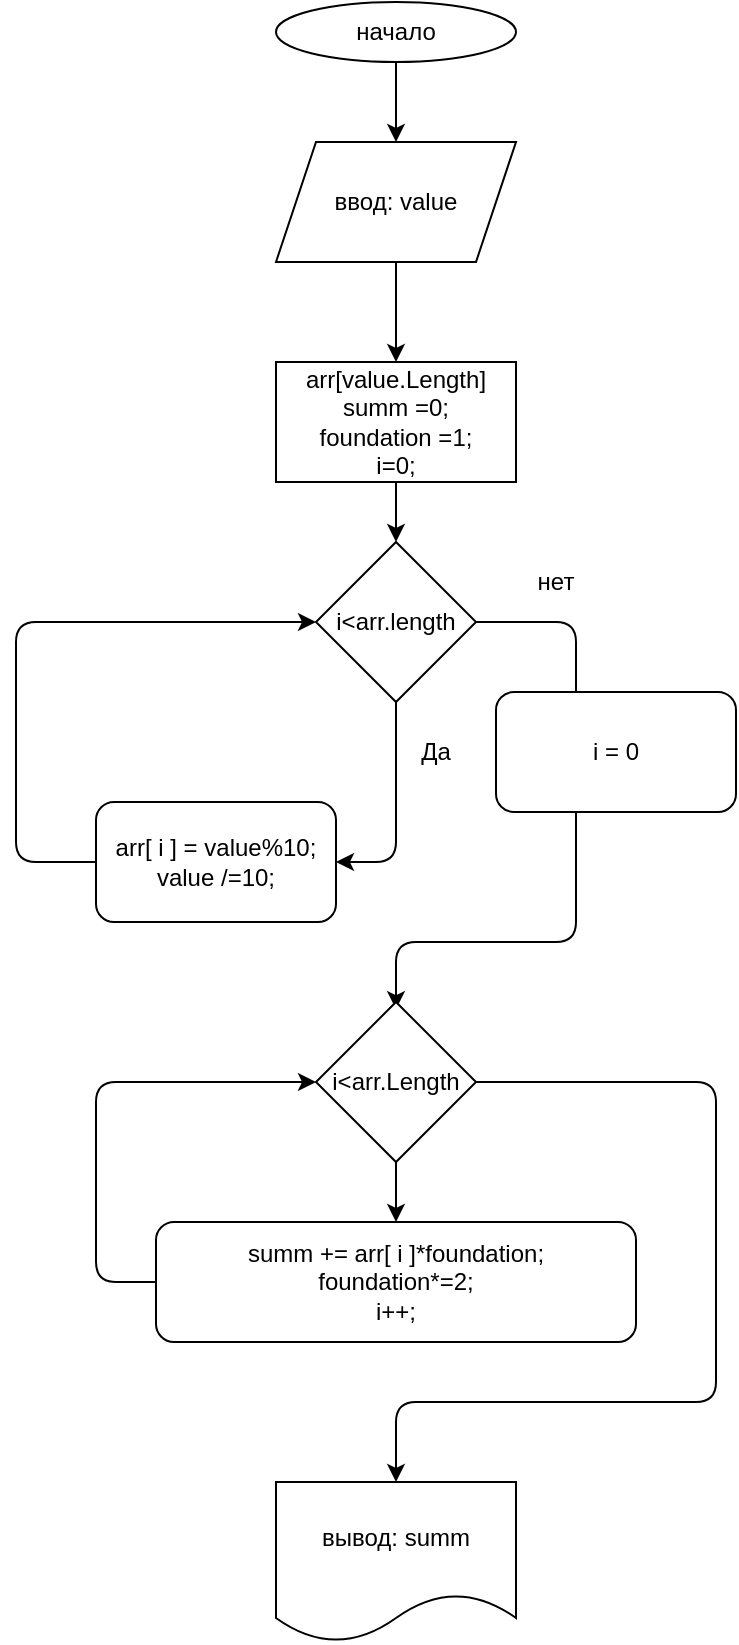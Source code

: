<mxfile>
    <diagram id="I1wlC1c-pPXqAP2wWCDM" name="Страница 1">
        <mxGraphModel dx="776" dy="299" grid="1" gridSize="10" guides="1" tooltips="1" connect="1" arrows="1" fold="1" page="1" pageScale="1" pageWidth="827" pageHeight="1169" math="0" shadow="0">
            <root>
                <mxCell id="0"/>
                <mxCell id="1" parent="0"/>
                <mxCell id="3" style="edgeStyle=none;html=1;" edge="1" parent="1" source="2">
                    <mxGeometry relative="1" as="geometry">
                        <mxPoint x="390" y="120" as="targetPoint"/>
                    </mxGeometry>
                </mxCell>
                <mxCell id="2" value="начало" style="ellipse;whiteSpace=wrap;html=1;" vertex="1" parent="1">
                    <mxGeometry x="330" y="50" width="120" height="30" as="geometry"/>
                </mxCell>
                <mxCell id="5" style="edgeStyle=none;html=1;" edge="1" parent="1" source="4">
                    <mxGeometry relative="1" as="geometry">
                        <mxPoint x="390" y="230" as="targetPoint"/>
                    </mxGeometry>
                </mxCell>
                <mxCell id="4" value="ввод: value" style="shape=parallelogram;perimeter=parallelogramPerimeter;whiteSpace=wrap;html=1;fixedSize=1;" vertex="1" parent="1">
                    <mxGeometry x="330" y="120" width="120" height="60" as="geometry"/>
                </mxCell>
                <mxCell id="7" style="edgeStyle=none;html=1;" edge="1" parent="1" source="6" target="8">
                    <mxGeometry relative="1" as="geometry">
                        <mxPoint x="390" y="330" as="targetPoint"/>
                    </mxGeometry>
                </mxCell>
                <mxCell id="6" value="arr[value.Length]&lt;br&gt;summ =0;&lt;br&gt;foundation =1;&lt;br&gt;i=0;" style="rounded=0;whiteSpace=wrap;html=1;" vertex="1" parent="1">
                    <mxGeometry x="330" y="230" width="120" height="60" as="geometry"/>
                </mxCell>
                <mxCell id="9" style="edgeStyle=none;html=1;" edge="1" parent="1" source="8" target="10">
                    <mxGeometry relative="1" as="geometry">
                        <mxPoint x="340" y="460" as="targetPoint"/>
                        <Array as="points">
                            <mxPoint x="390" y="480"/>
                        </Array>
                    </mxGeometry>
                </mxCell>
                <mxCell id="15" style="edgeStyle=none;html=1;" edge="1" parent="1" source="8">
                    <mxGeometry relative="1" as="geometry">
                        <mxPoint x="390" y="553.6" as="targetPoint"/>
                        <Array as="points">
                            <mxPoint x="480" y="360"/>
                            <mxPoint x="480" y="520"/>
                            <mxPoint x="390" y="520"/>
                        </Array>
                    </mxGeometry>
                </mxCell>
                <mxCell id="8" value="i&amp;lt;arr.length" style="rhombus;whiteSpace=wrap;html=1;" vertex="1" parent="1">
                    <mxGeometry x="350" y="320" width="80" height="80" as="geometry"/>
                </mxCell>
                <mxCell id="11" style="edgeStyle=none;html=1;entryX=0;entryY=0.5;entryDx=0;entryDy=0;exitX=0;exitY=0.5;exitDx=0;exitDy=0;" edge="1" parent="1" source="10" target="8">
                    <mxGeometry relative="1" as="geometry">
                        <Array as="points">
                            <mxPoint x="200" y="480"/>
                            <mxPoint x="200" y="360"/>
                        </Array>
                    </mxGeometry>
                </mxCell>
                <mxCell id="10" value="arr[ i ] = value%10;&lt;br&gt;value /=10;" style="rounded=1;whiteSpace=wrap;html=1;" vertex="1" parent="1">
                    <mxGeometry x="240" y="450" width="120" height="60" as="geometry"/>
                </mxCell>
                <mxCell id="12" value="Да" style="text;html=1;strokeColor=none;fillColor=none;align=center;verticalAlign=middle;whiteSpace=wrap;rounded=0;" vertex="1" parent="1">
                    <mxGeometry x="380" y="410" width="60" height="30" as="geometry"/>
                </mxCell>
                <mxCell id="13" value="нет" style="text;html=1;strokeColor=none;fillColor=none;align=center;verticalAlign=middle;whiteSpace=wrap;rounded=0;" vertex="1" parent="1">
                    <mxGeometry x="440" y="330" width="60" height="20" as="geometry"/>
                </mxCell>
                <mxCell id="17" style="edgeStyle=none;html=1;" edge="1" parent="1" source="16" target="18">
                    <mxGeometry relative="1" as="geometry">
                        <mxPoint x="390" y="690" as="targetPoint"/>
                    </mxGeometry>
                </mxCell>
                <mxCell id="21" style="edgeStyle=none;html=1;" edge="1" parent="1" source="16" target="22">
                    <mxGeometry relative="1" as="geometry">
                        <mxPoint x="390" y="800" as="targetPoint"/>
                        <Array as="points">
                            <mxPoint x="550" y="590"/>
                            <mxPoint x="550" y="750"/>
                            <mxPoint x="390" y="750"/>
                        </Array>
                    </mxGeometry>
                </mxCell>
                <mxCell id="16" value="i&amp;lt;arr.Length" style="rhombus;whiteSpace=wrap;html=1;" vertex="1" parent="1">
                    <mxGeometry x="350" y="550" width="80" height="80" as="geometry"/>
                </mxCell>
                <mxCell id="20" style="edgeStyle=none;html=1;entryX=0;entryY=0.5;entryDx=0;entryDy=0;" edge="1" parent="1" source="18" target="16">
                    <mxGeometry relative="1" as="geometry">
                        <mxPoint x="270" y="600" as="targetPoint"/>
                        <Array as="points">
                            <mxPoint x="240" y="690"/>
                            <mxPoint x="240" y="590"/>
                        </Array>
                    </mxGeometry>
                </mxCell>
                <mxCell id="18" value="summ += arr[ i ]*foundation;&lt;br&gt;foundation*=2;&lt;br&gt;i++;" style="rounded=1;whiteSpace=wrap;html=1;" vertex="1" parent="1">
                    <mxGeometry x="270" y="660" width="240" height="60" as="geometry"/>
                </mxCell>
                <mxCell id="19" value="i = 0" style="rounded=1;whiteSpace=wrap;html=1;" vertex="1" parent="1">
                    <mxGeometry x="440" y="395" width="120" height="60" as="geometry"/>
                </mxCell>
                <mxCell id="22" value="вывод: summ" style="shape=document;whiteSpace=wrap;html=1;boundedLbl=1;" vertex="1" parent="1">
                    <mxGeometry x="330" y="790" width="120" height="80" as="geometry"/>
                </mxCell>
            </root>
        </mxGraphModel>
    </diagram>
</mxfile>